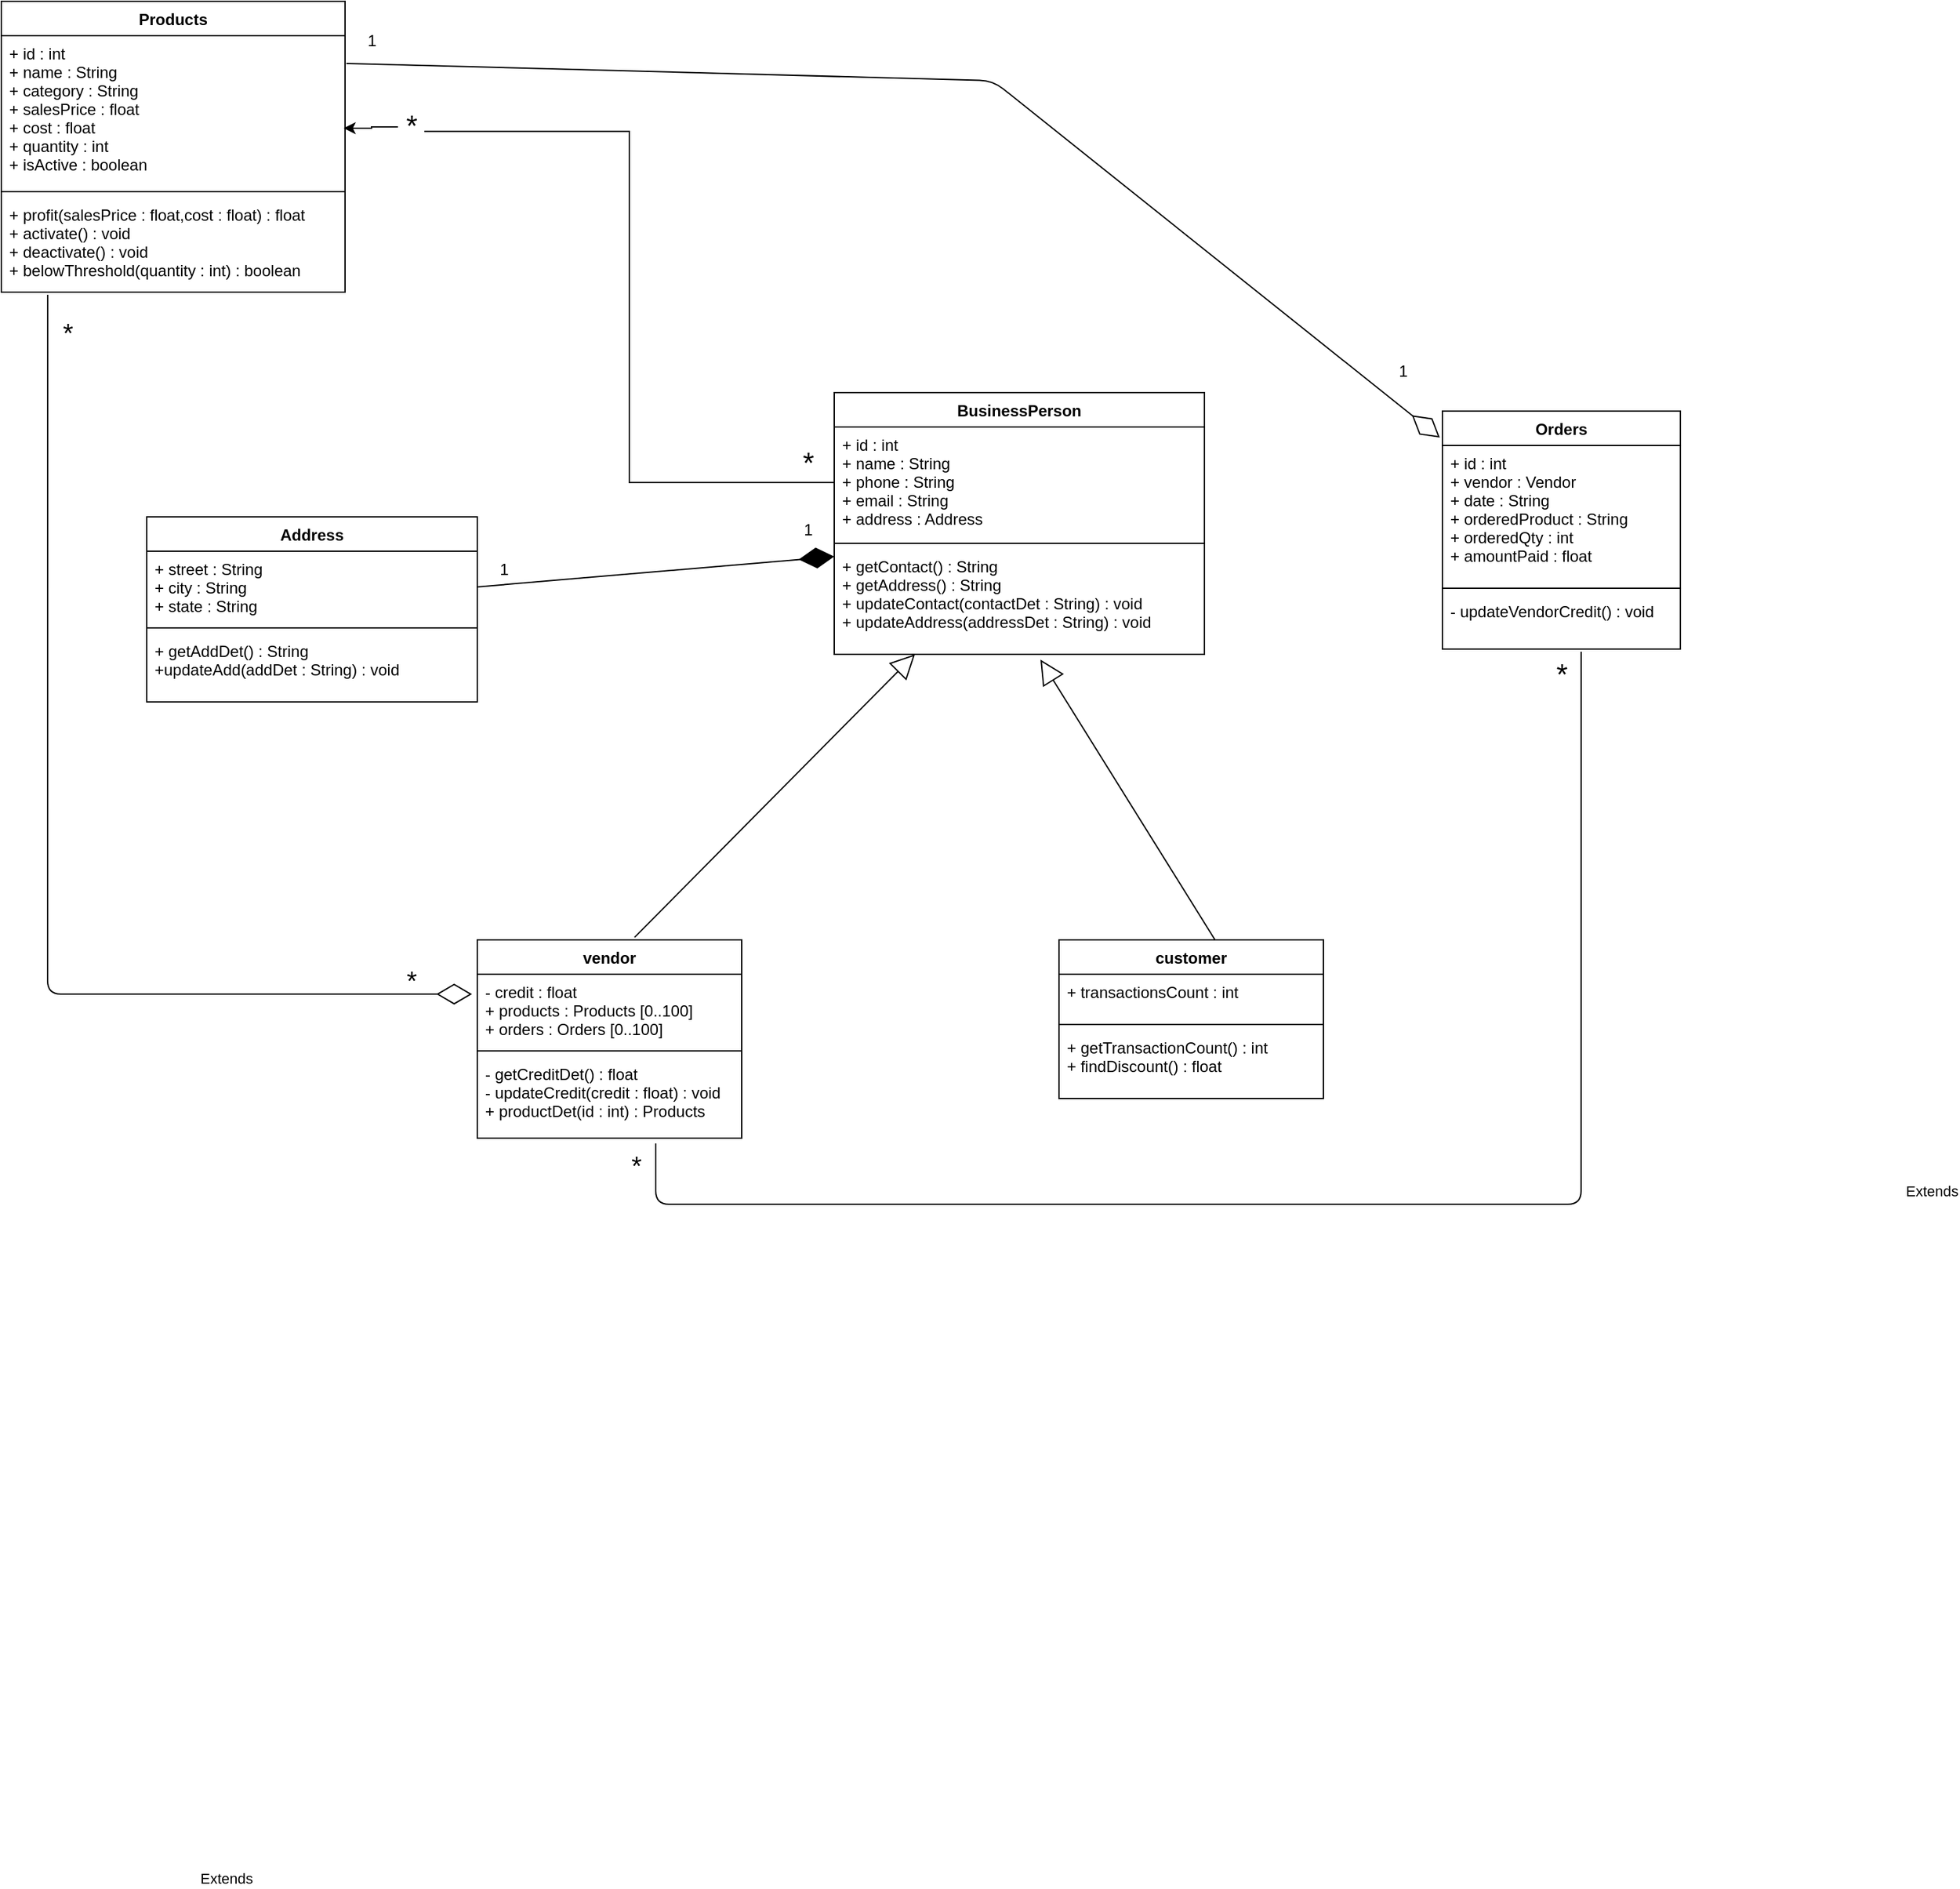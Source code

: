 <mxfile version="15.3.1" type="device"><diagram id="tG_RAsDky6wIlJAYmL9r" name="Page-1"><mxGraphModel dx="2272" dy="786" grid="1" gridSize="10" guides="1" tooltips="1" connect="1" arrows="1" fold="1" page="1" pageScale="1" pageWidth="850" pageHeight="1100" math="0" shadow="0"><root><mxCell id="0"/><mxCell id="1" parent="0"/><mxCell id="fsoQzw9nh7GC-JfZJEEb-3" value="Products" style="swimlane;fontStyle=1;align=center;verticalAlign=top;childLayout=stackLayout;horizontal=1;startSize=26;horizontalStack=0;resizeParent=1;resizeParentMax=0;resizeLast=0;collapsible=1;marginBottom=0;" parent="1" vertex="1"><mxGeometry x="-260" y="140" width="260" height="220" as="geometry"><mxRectangle x="40" y="280" width="80" height="26" as="alternateBounds"/></mxGeometry></mxCell><mxCell id="fsoQzw9nh7GC-JfZJEEb-4" value="+ id : int&#10;+ name : String&#10;+ category : String&#10;+ salesPrice : float&#10;+ cost : float&#10;+ quantity : int&#10;+ isActive : boolean" style="text;strokeColor=none;fillColor=none;align=left;verticalAlign=top;spacingLeft=4;spacingRight=4;overflow=hidden;rotatable=0;points=[[0,0.5],[1,0.5]];portConstraint=eastwest;" parent="fsoQzw9nh7GC-JfZJEEb-3" vertex="1"><mxGeometry y="26" width="260" height="114" as="geometry"/></mxCell><mxCell id="fsoQzw9nh7GC-JfZJEEb-5" value="" style="line;strokeWidth=1;fillColor=none;align=left;verticalAlign=middle;spacingTop=-1;spacingLeft=3;spacingRight=3;rotatable=0;labelPosition=right;points=[];portConstraint=eastwest;" parent="fsoQzw9nh7GC-JfZJEEb-3" vertex="1"><mxGeometry y="140" width="260" height="8" as="geometry"/></mxCell><mxCell id="fsoQzw9nh7GC-JfZJEEb-6" value="+ profit(salesPrice : float,cost : float) : float&#10;+ activate() : void&#10;+ deactivate() : void&#10;+ belowThreshold(quantity : int) : boolean " style="text;strokeColor=none;fillColor=none;align=left;verticalAlign=top;spacingLeft=4;spacingRight=4;overflow=hidden;rotatable=0;points=[[0,0.5],[1,0.5]];portConstraint=eastwest;" parent="fsoQzw9nh7GC-JfZJEEb-3" vertex="1"><mxGeometry y="148" width="260" height="72" as="geometry"/></mxCell><mxCell id="fsoQzw9nh7GC-JfZJEEb-9" value="BusinessPerson" style="swimlane;fontStyle=1;align=center;verticalAlign=top;childLayout=stackLayout;horizontal=1;startSize=26;horizontalStack=0;resizeParent=1;resizeParentMax=0;resizeLast=0;collapsible=1;marginBottom=0;" parent="1" vertex="1"><mxGeometry x="370" y="436" width="280" height="198" as="geometry"/></mxCell><mxCell id="fsoQzw9nh7GC-JfZJEEb-10" value="+ id : int&#10;+ name : String&#10;+ phone : String&#10;+ email : String&#10;+ address : Address&#10;" style="text;strokeColor=none;fillColor=none;align=left;verticalAlign=top;spacingLeft=4;spacingRight=4;overflow=hidden;rotatable=0;points=[[0,0.5],[1,0.5]];portConstraint=eastwest;" parent="fsoQzw9nh7GC-JfZJEEb-9" vertex="1"><mxGeometry y="26" width="280" height="84" as="geometry"/></mxCell><mxCell id="fsoQzw9nh7GC-JfZJEEb-11" value="" style="line;strokeWidth=1;fillColor=none;align=left;verticalAlign=middle;spacingTop=-1;spacingLeft=3;spacingRight=3;rotatable=0;labelPosition=right;points=[];portConstraint=eastwest;" parent="fsoQzw9nh7GC-JfZJEEb-9" vertex="1"><mxGeometry y="110" width="280" height="8" as="geometry"/></mxCell><mxCell id="fsoQzw9nh7GC-JfZJEEb-12" value="+ getContact() : String&#10;+ getAddress() : String&#10;+ updateContact(contactDet : String) : void&#10;+ updateAddress(addressDet : String) : void" style="text;strokeColor=none;fillColor=none;align=left;verticalAlign=top;spacingLeft=4;spacingRight=4;overflow=hidden;rotatable=0;points=[[0,0.5],[1,0.5]];portConstraint=eastwest;" parent="fsoQzw9nh7GC-JfZJEEb-9" vertex="1"><mxGeometry y="118" width="280" height="80" as="geometry"/></mxCell><mxCell id="fsoQzw9nh7GC-JfZJEEb-13" value="vendor" style="swimlane;fontStyle=1;align=center;verticalAlign=top;childLayout=stackLayout;horizontal=1;startSize=26;horizontalStack=0;resizeParent=1;resizeParentMax=0;resizeLast=0;collapsible=1;marginBottom=0;" parent="1" vertex="1"><mxGeometry x="100" y="850" width="200" height="150" as="geometry"/></mxCell><mxCell id="fsoQzw9nh7GC-JfZJEEb-14" value="- credit : float&#10;+ products : Products [0..100]&#10;+ orders : Orders [0..100]&#10;" style="text;strokeColor=none;fillColor=none;align=left;verticalAlign=top;spacingLeft=4;spacingRight=4;overflow=hidden;rotatable=0;points=[[0,0.5],[1,0.5]];portConstraint=eastwest;" parent="fsoQzw9nh7GC-JfZJEEb-13" vertex="1"><mxGeometry y="26" width="200" height="54" as="geometry"/></mxCell><mxCell id="fsoQzw9nh7GC-JfZJEEb-15" value="" style="line;strokeWidth=1;fillColor=none;align=left;verticalAlign=middle;spacingTop=-1;spacingLeft=3;spacingRight=3;rotatable=0;labelPosition=right;points=[];portConstraint=eastwest;" parent="fsoQzw9nh7GC-JfZJEEb-13" vertex="1"><mxGeometry y="80" width="200" height="8" as="geometry"/></mxCell><mxCell id="fsoQzw9nh7GC-JfZJEEb-16" value="- getCreditDet() : float&#10;- updateCredit(credit : float) : void&#10;+ productDet(id : int) : Products" style="text;strokeColor=none;fillColor=none;align=left;verticalAlign=top;spacingLeft=4;spacingRight=4;overflow=hidden;rotatable=0;points=[[0,0.5],[1,0.5]];portConstraint=eastwest;" parent="fsoQzw9nh7GC-JfZJEEb-13" vertex="1"><mxGeometry y="88" width="200" height="62" as="geometry"/></mxCell><mxCell id="fsoQzw9nh7GC-JfZJEEb-22" value="customer" style="swimlane;fontStyle=1;align=center;verticalAlign=top;childLayout=stackLayout;horizontal=1;startSize=26;horizontalStack=0;resizeParent=1;resizeParentMax=0;resizeLast=0;collapsible=1;marginBottom=0;" parent="1" vertex="1"><mxGeometry x="540" y="850" width="200" height="120" as="geometry"/></mxCell><mxCell id="fsoQzw9nh7GC-JfZJEEb-23" value="+ transactionsCount : int" style="text;strokeColor=none;fillColor=none;align=left;verticalAlign=top;spacingLeft=4;spacingRight=4;overflow=hidden;rotatable=0;points=[[0,0.5],[1,0.5]];portConstraint=eastwest;" parent="fsoQzw9nh7GC-JfZJEEb-22" vertex="1"><mxGeometry y="26" width="200" height="34" as="geometry"/></mxCell><mxCell id="fsoQzw9nh7GC-JfZJEEb-24" value="" style="line;strokeWidth=1;fillColor=none;align=left;verticalAlign=middle;spacingTop=-1;spacingLeft=3;spacingRight=3;rotatable=0;labelPosition=right;points=[];portConstraint=eastwest;" parent="fsoQzw9nh7GC-JfZJEEb-22" vertex="1"><mxGeometry y="60" width="200" height="8" as="geometry"/></mxCell><mxCell id="fsoQzw9nh7GC-JfZJEEb-25" value="+ getTransactionCount() : int&#10;+ findDiscount() : float" style="text;strokeColor=none;fillColor=none;align=left;verticalAlign=top;spacingLeft=4;spacingRight=4;overflow=hidden;rotatable=0;points=[[0,0.5],[1,0.5]];portConstraint=eastwest;" parent="fsoQzw9nh7GC-JfZJEEb-22" vertex="1"><mxGeometry y="68" width="200" height="52" as="geometry"/></mxCell><mxCell id="-QxCZypeDR6xg9WhpqcU-2" value="Orders" style="swimlane;fontStyle=1;align=center;verticalAlign=top;childLayout=stackLayout;horizontal=1;startSize=26;horizontalStack=0;resizeParent=1;resizeParentMax=0;resizeLast=0;collapsible=1;marginBottom=0;" parent="1" vertex="1"><mxGeometry x="830" y="450" width="180" height="180" as="geometry"/></mxCell><mxCell id="-QxCZypeDR6xg9WhpqcU-3" value="+ id : int&#10;+ vendor : Vendor&#10;+ date : String&#10;+ orderedProduct : String&#10;+ orderedQty : int&#10;+ amountPaid : float" style="text;strokeColor=none;fillColor=none;align=left;verticalAlign=top;spacingLeft=4;spacingRight=4;overflow=hidden;rotatable=0;points=[[0,0.5],[1,0.5]];portConstraint=eastwest;" parent="-QxCZypeDR6xg9WhpqcU-2" vertex="1"><mxGeometry y="26" width="180" height="104" as="geometry"/></mxCell><mxCell id="-QxCZypeDR6xg9WhpqcU-4" value="" style="line;strokeWidth=1;fillColor=none;align=left;verticalAlign=middle;spacingTop=-1;spacingLeft=3;spacingRight=3;rotatable=0;labelPosition=right;points=[];portConstraint=eastwest;" parent="-QxCZypeDR6xg9WhpqcU-2" vertex="1"><mxGeometry y="130" width="180" height="8" as="geometry"/></mxCell><mxCell id="-QxCZypeDR6xg9WhpqcU-5" value="- updateVendorCredit() : void" style="text;strokeColor=none;fillColor=none;align=left;verticalAlign=top;spacingLeft=4;spacingRight=4;overflow=hidden;rotatable=0;points=[[0,0.5],[1,0.5]];portConstraint=eastwest;" parent="-QxCZypeDR6xg9WhpqcU-2" vertex="1"><mxGeometry y="138" width="180" height="42" as="geometry"/></mxCell><mxCell id="-QxCZypeDR6xg9WhpqcU-16" style="edgeStyle=orthogonalEdgeStyle;rounded=0;orthogonalLoop=1;jettySize=auto;html=1;entryX=0.996;entryY=0.614;entryDx=0;entryDy=0;entryPerimeter=0;startArrow=none;" parent="1" source="-QxCZypeDR6xg9WhpqcU-19" target="fsoQzw9nh7GC-JfZJEEb-4" edge="1"><mxGeometry relative="1" as="geometry"><mxPoint x="285" y="378" as="targetPoint"/></mxGeometry></mxCell><mxCell id="-QxCZypeDR6xg9WhpqcU-20" value="*" style="text;html=1;align=center;verticalAlign=middle;resizable=0;points=[];autosize=1;strokeColor=none;fillColor=none;fontSize=22;" parent="1" vertex="1"><mxGeometry x="340" y="475" width="20" height="30" as="geometry"/></mxCell><mxCell id="-QxCZypeDR6xg9WhpqcU-23" value="Address" style="swimlane;fontStyle=1;align=center;verticalAlign=top;childLayout=stackLayout;horizontal=1;startSize=26;horizontalStack=0;resizeParent=1;resizeParentMax=0;resizeLast=0;collapsible=1;marginBottom=0;" parent="1" vertex="1"><mxGeometry x="-150" y="530" width="250" height="140" as="geometry"/></mxCell><mxCell id="-QxCZypeDR6xg9WhpqcU-24" value="+ street : String&#10;+ city : String&#10;+ state : String" style="text;strokeColor=none;fillColor=none;align=left;verticalAlign=top;spacingLeft=4;spacingRight=4;overflow=hidden;rotatable=0;points=[[0,0.5],[1,0.5]];portConstraint=eastwest;" parent="-QxCZypeDR6xg9WhpqcU-23" vertex="1"><mxGeometry y="26" width="250" height="54" as="geometry"/></mxCell><mxCell id="-QxCZypeDR6xg9WhpqcU-25" value="" style="line;strokeWidth=1;fillColor=none;align=left;verticalAlign=middle;spacingTop=-1;spacingLeft=3;spacingRight=3;rotatable=0;labelPosition=right;points=[];portConstraint=eastwest;" parent="-QxCZypeDR6xg9WhpqcU-23" vertex="1"><mxGeometry y="80" width="250" height="8" as="geometry"/></mxCell><mxCell id="-QxCZypeDR6xg9WhpqcU-26" value="+ getAddDet() : String&#10;+updateAdd(addDet : String) : void" style="text;strokeColor=none;fillColor=none;align=left;verticalAlign=top;spacingLeft=4;spacingRight=4;overflow=hidden;rotatable=0;points=[[0,0.5],[1,0.5]];portConstraint=eastwest;" parent="-QxCZypeDR6xg9WhpqcU-23" vertex="1"><mxGeometry y="88" width="250" height="52" as="geometry"/></mxCell><mxCell id="-QxCZypeDR6xg9WhpqcU-28" value="" style="endArrow=diamondThin;endFill=1;endSize=24;html=1;exitX=1;exitY=0.5;exitDx=0;exitDy=0;" parent="1" source="-QxCZypeDR6xg9WhpqcU-24" edge="1"><mxGeometry width="160" relative="1" as="geometry"><mxPoint x="210" y="560" as="sourcePoint"/><mxPoint x="370" y="560" as="targetPoint"/></mxGeometry></mxCell><mxCell id="-QxCZypeDR6xg9WhpqcU-29" value="1" style="text;html=1;align=center;verticalAlign=middle;resizable=0;points=[];autosize=1;strokeColor=none;fillColor=none;" parent="1" vertex="1"><mxGeometry x="340" y="530" width="20" height="20" as="geometry"/></mxCell><mxCell id="-QxCZypeDR6xg9WhpqcU-30" value="1" style="text;html=1;align=center;verticalAlign=middle;resizable=0;points=[];autosize=1;strokeColor=none;fillColor=none;" parent="1" vertex="1"><mxGeometry x="110" y="560" width="20" height="20" as="geometry"/></mxCell><mxCell id="VqGJObzi0ppaKoCFBR3r-1" value="Extends" style="endArrow=block;endSize=16;endFill=0;html=1;entryX=0.218;entryY=1;entryDx=0;entryDy=0;entryPerimeter=0;exitX=0.595;exitY=-0.013;exitDx=0;exitDy=0;exitPerimeter=0;" edge="1" parent="1" source="fsoQzw9nh7GC-JfZJEEb-13" target="fsoQzw9nh7GC-JfZJEEb-12"><mxGeometry x="-1" y="-776" width="160" relative="1" as="geometry"><mxPoint x="240" y="750" as="sourcePoint"/><mxPoint x="430" y="640" as="targetPoint"/><mxPoint x="-860" y="166" as="offset"/></mxGeometry></mxCell><mxCell id="VqGJObzi0ppaKoCFBR3r-2" value="Extends" style="endArrow=block;endSize=16;endFill=0;html=1;entryX=0.557;entryY=1.05;entryDx=0;entryDy=0;entryPerimeter=0;exitX=0.59;exitY=0;exitDx=0;exitDy=0;exitPerimeter=0;" edge="1" parent="1" source="fsoQzw9nh7GC-JfZJEEb-22" target="fsoQzw9nh7GC-JfZJEEb-12"><mxGeometry x="-1" y="-574" width="160" relative="1" as="geometry"><mxPoint x="500" y="760" as="sourcePoint"/><mxPoint x="660" y="760" as="targetPoint"/><mxPoint x="55" y="493" as="offset"/></mxGeometry></mxCell><mxCell id="VqGJObzi0ppaKoCFBR3r-3" value="" style="endArrow=diamondThin;endFill=0;endSize=24;html=1;entryX=-0.011;entryY=0.111;entryDx=0;entryDy=0;entryPerimeter=0;exitX=1.004;exitY=0.184;exitDx=0;exitDy=0;exitPerimeter=0;" edge="1" parent="1" source="fsoQzw9nh7GC-JfZJEEb-4" target="-QxCZypeDR6xg9WhpqcU-2"><mxGeometry width="160" relative="1" as="geometry"><mxPoint x="480" y="180" as="sourcePoint"/><mxPoint x="640" y="180" as="targetPoint"/><Array as="points"><mxPoint x="490" y="200"/></Array></mxGeometry></mxCell><mxCell id="VqGJObzi0ppaKoCFBR3r-4" value="1" style="text;html=1;align=center;verticalAlign=middle;resizable=0;points=[];autosize=1;strokeColor=none;fillColor=none;" vertex="1" parent="1"><mxGeometry x="790" y="410" width="20" height="20" as="geometry"/></mxCell><mxCell id="VqGJObzi0ppaKoCFBR3r-5" value="1" style="text;html=1;align=center;verticalAlign=middle;resizable=0;points=[];autosize=1;strokeColor=none;fillColor=none;fontSize=12;" vertex="1" parent="1"><mxGeometry x="10" y="160" width="20" height="20" as="geometry"/></mxCell><mxCell id="VqGJObzi0ppaKoCFBR3r-6" value="" style="endArrow=diamondThin;endFill=0;endSize=24;html=1;entryX=-0.02;entryY=0.278;entryDx=0;entryDy=0;entryPerimeter=0;exitX=0.135;exitY=1.028;exitDx=0;exitDy=0;exitPerimeter=0;" edge="1" parent="1" source="fsoQzw9nh7GC-JfZJEEb-6" target="fsoQzw9nh7GC-JfZJEEb-14"><mxGeometry width="160" relative="1" as="geometry"><mxPoint x="-120" y="890" as="sourcePoint"/><mxPoint x="40" y="890" as="targetPoint"/><Array as="points"><mxPoint x="-225" y="891"/></Array></mxGeometry></mxCell><mxCell id="VqGJObzi0ppaKoCFBR3r-7" value="*" style="text;html=1;align=center;verticalAlign=middle;resizable=0;points=[];autosize=1;strokeColor=none;fillColor=none;fontSize=20;" vertex="1" parent="1"><mxGeometry x="40" y="865" width="20" height="30" as="geometry"/></mxCell><mxCell id="VqGJObzi0ppaKoCFBR3r-8" value="*" style="text;html=1;align=center;verticalAlign=middle;resizable=0;points=[];autosize=1;strokeColor=none;fillColor=none;fontSize=20;" vertex="1" parent="1"><mxGeometry x="-220" y="375" width="20" height="30" as="geometry"/></mxCell><mxCell id="VqGJObzi0ppaKoCFBR3r-10" value="" style="endArrow=none;html=1;edgeStyle=orthogonalEdgeStyle;exitX=0.675;exitY=1.065;exitDx=0;exitDy=0;exitPerimeter=0;entryX=0.583;entryY=1.048;entryDx=0;entryDy=0;entryPerimeter=0;" edge="1" parent="1" source="fsoQzw9nh7GC-JfZJEEb-16" target="-QxCZypeDR6xg9WhpqcU-5"><mxGeometry relative="1" as="geometry"><mxPoint x="250" y="1030" as="sourcePoint"/><mxPoint x="910" y="1040" as="targetPoint"/><Array as="points"><mxPoint x="235" y="1050"/><mxPoint x="935" y="1050"/></Array></mxGeometry></mxCell><mxCell id="VqGJObzi0ppaKoCFBR3r-13" value="*" style="text;html=1;align=center;verticalAlign=middle;resizable=0;points=[];autosize=1;strokeColor=none;fillColor=none;fontSize=20;" vertex="1" parent="1"><mxGeometry x="210" y="1005" width="20" height="30" as="geometry"/></mxCell><mxCell id="VqGJObzi0ppaKoCFBR3r-15" value="*" style="text;html=1;align=center;verticalAlign=middle;resizable=0;points=[];autosize=1;strokeColor=none;fillColor=none;fontSize=22;" vertex="1" parent="1"><mxGeometry x="910" y="635" width="20" height="30" as="geometry"/></mxCell><mxCell id="-QxCZypeDR6xg9WhpqcU-19" value="*" style="text;html=1;align=center;verticalAlign=middle;resizable=0;points=[];autosize=1;strokeColor=none;fillColor=none;fontSize=22;" parent="1" vertex="1"><mxGeometry x="40" y="220" width="20" height="30" as="geometry"/></mxCell><mxCell id="VqGJObzi0ppaKoCFBR3r-16" value="" style="edgeStyle=orthogonalEdgeStyle;rounded=0;orthogonalLoop=1;jettySize=auto;html=1;entryX=0.996;entryY=0.614;entryDx=0;entryDy=0;entryPerimeter=0;endArrow=none;" edge="1" parent="1" source="fsoQzw9nh7GC-JfZJEEb-10" target="-QxCZypeDR6xg9WhpqcU-19"><mxGeometry relative="1" as="geometry"><mxPoint x="-1.04" y="235.996" as="targetPoint"/><mxPoint x="370" y="504" as="sourcePoint"/></mxGeometry></mxCell></root></mxGraphModel></diagram></mxfile>